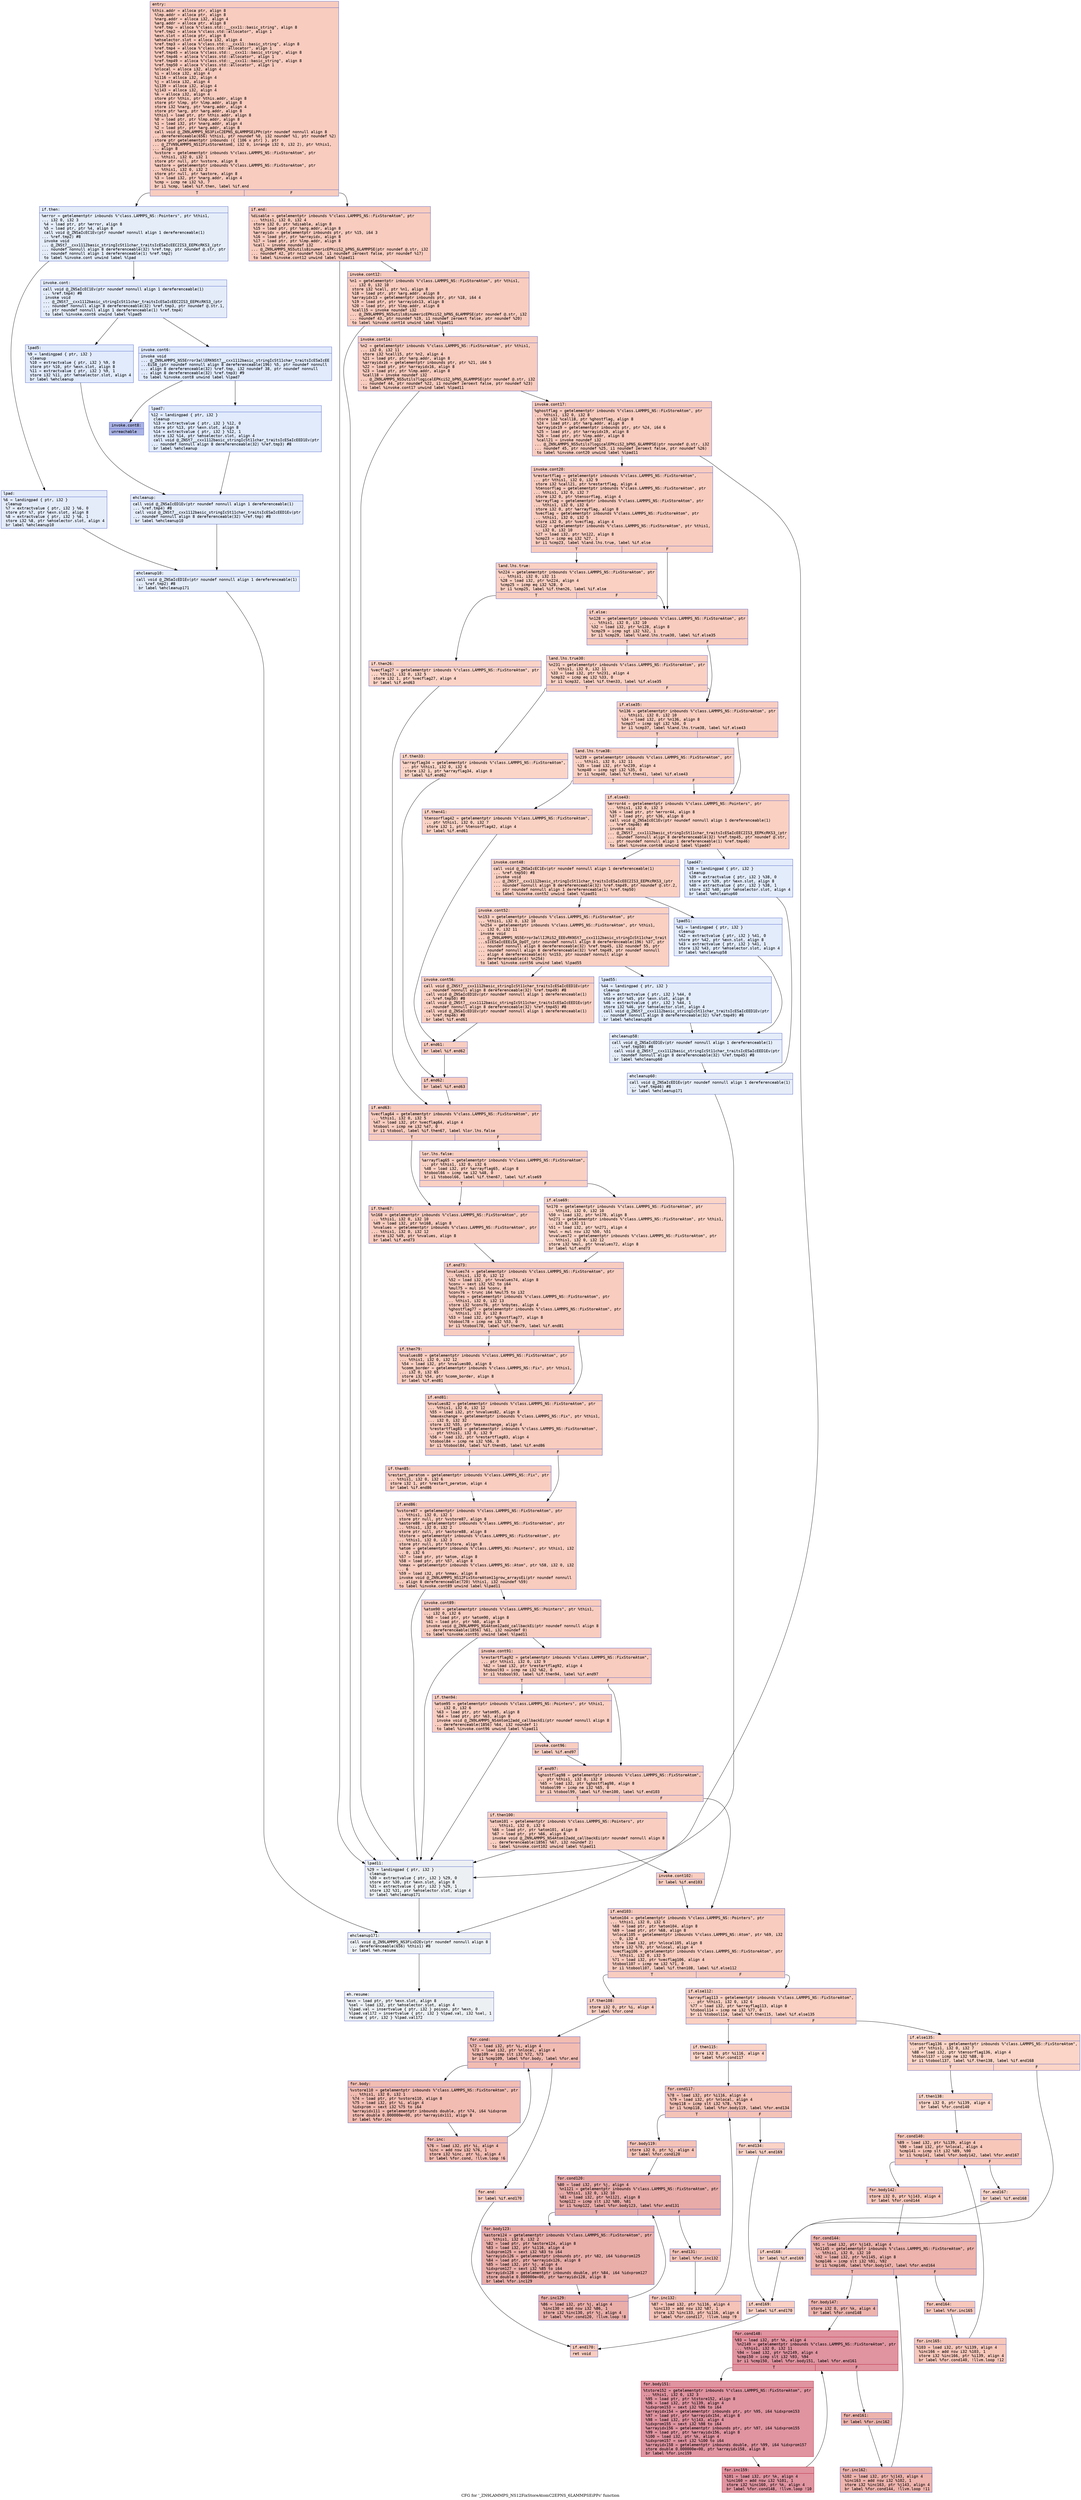 digraph "CFG for '_ZN9LAMMPS_NS12FixStoreAtomC2EPNS_6LAMMPSEiPPc' function" {
	label="CFG for '_ZN9LAMMPS_NS12FixStoreAtomC2EPNS_6LAMMPSEiPPc' function";

	Node0x555d650b4480 [shape=record,color="#3d50c3ff", style=filled, fillcolor="#f08b6e70" fontname="Courier",label="{entry:\l|  %this.addr = alloca ptr, align 8\l  %lmp.addr = alloca ptr, align 8\l  %narg.addr = alloca i32, align 4\l  %arg.addr = alloca ptr, align 8\l  %ref.tmp = alloca %\"class.std::__cxx11::basic_string\", align 8\l  %ref.tmp2 = alloca %\"class.std::allocator\", align 1\l  %exn.slot = alloca ptr, align 8\l  %ehselector.slot = alloca i32, align 4\l  %ref.tmp3 = alloca %\"class.std::__cxx11::basic_string\", align 8\l  %ref.tmp4 = alloca %\"class.std::allocator\", align 1\l  %ref.tmp45 = alloca %\"class.std::__cxx11::basic_string\", align 8\l  %ref.tmp46 = alloca %\"class.std::allocator\", align 1\l  %ref.tmp49 = alloca %\"class.std::__cxx11::basic_string\", align 8\l  %ref.tmp50 = alloca %\"class.std::allocator\", align 1\l  %nlocal = alloca i32, align 4\l  %i = alloca i32, align 4\l  %i116 = alloca i32, align 4\l  %j = alloca i32, align 4\l  %i139 = alloca i32, align 4\l  %j143 = alloca i32, align 4\l  %k = alloca i32, align 4\l  store ptr %this, ptr %this.addr, align 8\l  store ptr %lmp, ptr %lmp.addr, align 8\l  store i32 %narg, ptr %narg.addr, align 4\l  store ptr %arg, ptr %arg.addr, align 8\l  %this1 = load ptr, ptr %this.addr, align 8\l  %0 = load ptr, ptr %lmp.addr, align 8\l  %1 = load i32, ptr %narg.addr, align 4\l  %2 = load ptr, ptr %arg.addr, align 8\l  call void @_ZN9LAMMPS_NS3FixC2EPNS_6LAMMPSEiPPc(ptr noundef nonnull align 8\l... dereferenceable(656) %this1, ptr noundef %0, i32 noundef %1, ptr noundef %2)\l  store ptr getelementptr inbounds (\{ [106 x ptr] \}, ptr\l... @_ZTVN9LAMMPS_NS12FixStoreAtomE, i32 0, inrange i32 0, i32 2), ptr %this1,\l... align 8\l  %vstore = getelementptr inbounds %\"class.LAMMPS_NS::FixStoreAtom\", ptr\l... %this1, i32 0, i32 1\l  store ptr null, ptr %vstore, align 8\l  %astore = getelementptr inbounds %\"class.LAMMPS_NS::FixStoreAtom\", ptr\l... %this1, i32 0, i32 2\l  store ptr null, ptr %astore, align 8\l  %3 = load i32, ptr %narg.addr, align 4\l  %cmp = icmp ne i32 %3, 7\l  br i1 %cmp, label %if.then, label %if.end\l|{<s0>T|<s1>F}}"];
	Node0x555d650b4480:s0 -> Node0x555d650b6f50[tooltip="entry -> if.then\nProbability 0.00%" ];
	Node0x555d650b4480:s1 -> Node0x555d650b7020[tooltip="entry -> if.end\nProbability 100.00%" ];
	Node0x555d650b6f50 [shape=record,color="#3d50c3ff", style=filled, fillcolor="#c5d6f270" fontname="Courier",label="{if.then:\l|  %error = getelementptr inbounds %\"class.LAMMPS_NS::Pointers\", ptr %this1,\l... i32 0, i32 3\l  %4 = load ptr, ptr %error, align 8\l  %5 = load ptr, ptr %4, align 8\l  call void @_ZNSaIcEC1Ev(ptr noundef nonnull align 1 dereferenceable(1)\l... %ref.tmp2) #8\l  invoke void\l... @_ZNSt7__cxx1112basic_stringIcSt11char_traitsIcESaIcEEC2IS3_EEPKcRKS3_(ptr\l... noundef nonnull align 8 dereferenceable(32) %ref.tmp, ptr noundef @.str, ptr\l... noundef nonnull align 1 dereferenceable(1) %ref.tmp2)\l          to label %invoke.cont unwind label %lpad\l}"];
	Node0x555d650b6f50 -> Node0x555d650b7e80[tooltip="if.then -> invoke.cont\nProbability 50.00%" ];
	Node0x555d650b6f50 -> Node0x555d650b7f60[tooltip="if.then -> lpad\nProbability 50.00%" ];
	Node0x555d650b7e80 [shape=record,color="#3d50c3ff", style=filled, fillcolor="#c1d4f470" fontname="Courier",label="{invoke.cont:\l|  call void @_ZNSaIcEC1Ev(ptr noundef nonnull align 1 dereferenceable(1)\l... %ref.tmp4) #8\l  invoke void\l... @_ZNSt7__cxx1112basic_stringIcSt11char_traitsIcESaIcEEC2IS3_EEPKcRKS3_(ptr\l... noundef nonnull align 8 dereferenceable(32) %ref.tmp3, ptr noundef @.str.1,\l... ptr noundef nonnull align 1 dereferenceable(1) %ref.tmp4)\l          to label %invoke.cont6 unwind label %lpad5\l}"];
	Node0x555d650b7e80 -> Node0x555d650b82f0[tooltip="invoke.cont -> invoke.cont6\nProbability 50.00%" ];
	Node0x555d650b7e80 -> Node0x555d650b8340[tooltip="invoke.cont -> lpad5\nProbability 50.00%" ];
	Node0x555d650b82f0 [shape=record,color="#3d50c3ff", style=filled, fillcolor="#bbd1f870" fontname="Courier",label="{invoke.cont6:\l|  invoke void\l... @_ZN9LAMMPS_NS5Error3allERKNSt7__cxx1112basic_stringIcSt11char_traitsIcESaIcEE\l...EiS8_(ptr noundef nonnull align 8 dereferenceable(196) %5, ptr noundef nonnull\l... align 8 dereferenceable(32) %ref.tmp, i32 noundef 38, ptr noundef nonnull\l... align 8 dereferenceable(32) %ref.tmp3) #9\l          to label %invoke.cont8 unwind label %lpad7\l}"];
	Node0x555d650b82f0 -> Node0x555d650b82a0[tooltip="invoke.cont6 -> invoke.cont8\nProbability 0.00%" ];
	Node0x555d650b82f0 -> Node0x555d650b86c0[tooltip="invoke.cont6 -> lpad7\nProbability 100.00%" ];
	Node0x555d650b82a0 [shape=record,color="#3d50c3ff", style=filled, fillcolor="#3d50c370" fontname="Courier",label="{invoke.cont8:\l|  unreachable\l}"];
	Node0x555d650b7f60 [shape=record,color="#3d50c3ff", style=filled, fillcolor="#c1d4f470" fontname="Courier",label="{lpad:\l|  %6 = landingpad \{ ptr, i32 \}\l          cleanup\l  %7 = extractvalue \{ ptr, i32 \} %6, 0\l  store ptr %7, ptr %exn.slot, align 8\l  %8 = extractvalue \{ ptr, i32 \} %6, 1\l  store i32 %8, ptr %ehselector.slot, align 4\l  br label %ehcleanup10\l}"];
	Node0x555d650b7f60 -> Node0x555d650b8d60[tooltip="lpad -> ehcleanup10\nProbability 100.00%" ];
	Node0x555d650b8340 [shape=record,color="#3d50c3ff", style=filled, fillcolor="#bbd1f870" fontname="Courier",label="{lpad5:\l|  %9 = landingpad \{ ptr, i32 \}\l          cleanup\l  %10 = extractvalue \{ ptr, i32 \} %9, 0\l  store ptr %10, ptr %exn.slot, align 8\l  %11 = extractvalue \{ ptr, i32 \} %9, 1\l  store i32 %11, ptr %ehselector.slot, align 4\l  br label %ehcleanup\l}"];
	Node0x555d650b8340 -> Node0x555d650b90b0[tooltip="lpad5 -> ehcleanup\nProbability 100.00%" ];
	Node0x555d650b86c0 [shape=record,color="#3d50c3ff", style=filled, fillcolor="#bbd1f870" fontname="Courier",label="{lpad7:\l|  %12 = landingpad \{ ptr, i32 \}\l          cleanup\l  %13 = extractvalue \{ ptr, i32 \} %12, 0\l  store ptr %13, ptr %exn.slot, align 8\l  %14 = extractvalue \{ ptr, i32 \} %12, 1\l  store i32 %14, ptr %ehselector.slot, align 4\l  call void @_ZNSt7__cxx1112basic_stringIcSt11char_traitsIcESaIcEED1Ev(ptr\l... noundef nonnull align 8 dereferenceable(32) %ref.tmp3) #8\l  br label %ehcleanup\l}"];
	Node0x555d650b86c0 -> Node0x555d650b90b0[tooltip="lpad7 -> ehcleanup\nProbability 100.00%" ];
	Node0x555d650b90b0 [shape=record,color="#3d50c3ff", style=filled, fillcolor="#c1d4f470" fontname="Courier",label="{ehcleanup:\l|  call void @_ZNSaIcED1Ev(ptr noundef nonnull align 1 dereferenceable(1)\l... %ref.tmp4) #8\l  call void @_ZNSt7__cxx1112basic_stringIcSt11char_traitsIcESaIcEED1Ev(ptr\l... noundef nonnull align 8 dereferenceable(32) %ref.tmp) #8\l  br label %ehcleanup10\l}"];
	Node0x555d650b90b0 -> Node0x555d650b8d60[tooltip="ehcleanup -> ehcleanup10\nProbability 100.00%" ];
	Node0x555d650b8d60 [shape=record,color="#3d50c3ff", style=filled, fillcolor="#c5d6f270" fontname="Courier",label="{ehcleanup10:\l|  call void @_ZNSaIcED1Ev(ptr noundef nonnull align 1 dereferenceable(1)\l... %ref.tmp2) #8\l  br label %ehcleanup171\l}"];
	Node0x555d650b8d60 -> Node0x555d650b9b10[tooltip="ehcleanup10 -> ehcleanup171\nProbability 100.00%" ];
	Node0x555d650b7020 [shape=record,color="#3d50c3ff", style=filled, fillcolor="#f08b6e70" fontname="Courier",label="{if.end:\l|  %disable = getelementptr inbounds %\"class.LAMMPS_NS::FixStoreAtom\", ptr\l... %this1, i32 0, i32 4\l  store i32 0, ptr %disable, align 8\l  %15 = load ptr, ptr %arg.addr, align 8\l  %arrayidx = getelementptr inbounds ptr, ptr %15, i64 3\l  %16 = load ptr, ptr %arrayidx, align 8\l  %17 = load ptr, ptr %lmp.addr, align 8\l  %call = invoke noundef i32\l... @_ZN9LAMMPS_NS5utils8inumericEPKciS2_bPNS_6LAMMPSE(ptr noundef @.str, i32\l... noundef 42, ptr noundef %16, i1 noundef zeroext false, ptr noundef %17)\l          to label %invoke.cont12 unwind label %lpad11\l}"];
	Node0x555d650b7020 -> Node0x555d650ba090[tooltip="if.end -> invoke.cont12\nProbability 100.00%" ];
	Node0x555d650b7020 -> Node0x555d650ba110[tooltip="if.end -> lpad11\nProbability 0.00%" ];
	Node0x555d650ba090 [shape=record,color="#3d50c3ff", style=filled, fillcolor="#f08b6e70" fontname="Courier",label="{invoke.cont12:\l|  %n1 = getelementptr inbounds %\"class.LAMMPS_NS::FixStoreAtom\", ptr %this1,\l... i32 0, i32 10\l  store i32 %call, ptr %n1, align 8\l  %18 = load ptr, ptr %arg.addr, align 8\l  %arrayidx13 = getelementptr inbounds ptr, ptr %18, i64 4\l  %19 = load ptr, ptr %arrayidx13, align 8\l  %20 = load ptr, ptr %lmp.addr, align 8\l  %call15 = invoke noundef i32\l... @_ZN9LAMMPS_NS5utils8inumericEPKciS2_bPNS_6LAMMPSE(ptr noundef @.str, i32\l... noundef 43, ptr noundef %19, i1 noundef zeroext false, ptr noundef %20)\l          to label %invoke.cont14 unwind label %lpad11\l}"];
	Node0x555d650ba090 -> Node0x555d650baf10[tooltip="invoke.cont12 -> invoke.cont14\nProbability 100.00%" ];
	Node0x555d650ba090 -> Node0x555d650ba110[tooltip="invoke.cont12 -> lpad11\nProbability 0.00%" ];
	Node0x555d650baf10 [shape=record,color="#3d50c3ff", style=filled, fillcolor="#f08b6e70" fontname="Courier",label="{invoke.cont14:\l|  %n2 = getelementptr inbounds %\"class.LAMMPS_NS::FixStoreAtom\", ptr %this1,\l... i32 0, i32 11\l  store i32 %call15, ptr %n2, align 4\l  %21 = load ptr, ptr %arg.addr, align 8\l  %arrayidx16 = getelementptr inbounds ptr, ptr %21, i64 5\l  %22 = load ptr, ptr %arrayidx16, align 8\l  %23 = load ptr, ptr %lmp.addr, align 8\l  %call18 = invoke noundef i32\l... @_ZN9LAMMPS_NS5utils7logicalEPKciS2_bPNS_6LAMMPSE(ptr noundef @.str, i32\l... noundef 44, ptr noundef %22, i1 noundef zeroext false, ptr noundef %23)\l          to label %invoke.cont17 unwind label %lpad11\l}"];
	Node0x555d650baf10 -> Node0x555d650bb600[tooltip="invoke.cont14 -> invoke.cont17\nProbability 100.00%" ];
	Node0x555d650baf10 -> Node0x555d650ba110[tooltip="invoke.cont14 -> lpad11\nProbability 0.00%" ];
	Node0x555d650bb600 [shape=record,color="#3d50c3ff", style=filled, fillcolor="#f08b6e70" fontname="Courier",label="{invoke.cont17:\l|  %ghostflag = getelementptr inbounds %\"class.LAMMPS_NS::FixStoreAtom\", ptr\l... %this1, i32 0, i32 8\l  store i32 %call18, ptr %ghostflag, align 8\l  %24 = load ptr, ptr %arg.addr, align 8\l  %arrayidx19 = getelementptr inbounds ptr, ptr %24, i64 6\l  %25 = load ptr, ptr %arrayidx19, align 8\l  %26 = load ptr, ptr %lmp.addr, align 8\l  %call21 = invoke noundef i32\l... @_ZN9LAMMPS_NS5utils7logicalEPKciS2_bPNS_6LAMMPSE(ptr noundef @.str, i32\l... noundef 45, ptr noundef %25, i1 noundef zeroext false, ptr noundef %26)\l          to label %invoke.cont20 unwind label %lpad11\l}"];
	Node0x555d650bb600 -> Node0x555d650bbdc0[tooltip="invoke.cont17 -> invoke.cont20\nProbability 100.00%" ];
	Node0x555d650bb600 -> Node0x555d650ba110[tooltip="invoke.cont17 -> lpad11\nProbability 0.00%" ];
	Node0x555d650bbdc0 [shape=record,color="#3d50c3ff", style=filled, fillcolor="#f08b6e70" fontname="Courier",label="{invoke.cont20:\l|  %restartflag = getelementptr inbounds %\"class.LAMMPS_NS::FixStoreAtom\",\l... ptr %this1, i32 0, i32 9\l  store i32 %call21, ptr %restartflag, align 4\l  %tensorflag = getelementptr inbounds %\"class.LAMMPS_NS::FixStoreAtom\", ptr\l... %this1, i32 0, i32 7\l  store i32 0, ptr %tensorflag, align 4\l  %arrayflag = getelementptr inbounds %\"class.LAMMPS_NS::FixStoreAtom\", ptr\l... %this1, i32 0, i32 6\l  store i32 0, ptr %arrayflag, align 8\l  %vecflag = getelementptr inbounds %\"class.LAMMPS_NS::FixStoreAtom\", ptr\l... %this1, i32 0, i32 5\l  store i32 0, ptr %vecflag, align 4\l  %n122 = getelementptr inbounds %\"class.LAMMPS_NS::FixStoreAtom\", ptr %this1,\l... i32 0, i32 10\l  %27 = load i32, ptr %n122, align 8\l  %cmp23 = icmp eq i32 %27, 1\l  br i1 %cmp23, label %land.lhs.true, label %if.else\l|{<s0>T|<s1>F}}"];
	Node0x555d650bbdc0:s0 -> Node0x555d650bc900[tooltip="invoke.cont20 -> land.lhs.true\nProbability 50.00%" ];
	Node0x555d650bbdc0:s1 -> Node0x555d650bc980[tooltip="invoke.cont20 -> if.else\nProbability 50.00%" ];
	Node0x555d650bc900 [shape=record,color="#3d50c3ff", style=filled, fillcolor="#f3947570" fontname="Courier",label="{land.lhs.true:\l|  %n224 = getelementptr inbounds %\"class.LAMMPS_NS::FixStoreAtom\", ptr\l... %this1, i32 0, i32 11\l  %28 = load i32, ptr %n224, align 4\l  %cmp25 = icmp eq i32 %28, 0\l  br i1 %cmp25, label %if.then26, label %if.else\l|{<s0>T|<s1>F}}"];
	Node0x555d650bc900:s0 -> Node0x555d650bcd10[tooltip="land.lhs.true -> if.then26\nProbability 37.50%" ];
	Node0x555d650bc900:s1 -> Node0x555d650bc980[tooltip="land.lhs.true -> if.else\nProbability 62.50%" ];
	Node0x555d650bcd10 [shape=record,color="#3d50c3ff", style=filled, fillcolor="#f59c7d70" fontname="Courier",label="{if.then26:\l|  %vecflag27 = getelementptr inbounds %\"class.LAMMPS_NS::FixStoreAtom\", ptr\l... %this1, i32 0, i32 5\l  store i32 1, ptr %vecflag27, align 4\l  br label %if.end63\l}"];
	Node0x555d650bcd10 -> Node0x555d650bcfd0[tooltip="if.then26 -> if.end63\nProbability 100.00%" ];
	Node0x555d650ba110 [shape=record,color="#3d50c3ff", style=filled, fillcolor="#d6dce470" fontname="Courier",label="{lpad11:\l|  %29 = landingpad \{ ptr, i32 \}\l          cleanup\l  %30 = extractvalue \{ ptr, i32 \} %29, 0\l  store ptr %30, ptr %exn.slot, align 8\l  %31 = extractvalue \{ ptr, i32 \} %29, 1\l  store i32 %31, ptr %ehselector.slot, align 4\l  br label %ehcleanup171\l}"];
	Node0x555d650ba110 -> Node0x555d650b9b10[tooltip="lpad11 -> ehcleanup171\nProbability 100.00%" ];
	Node0x555d650bc980 [shape=record,color="#3d50c3ff", style=filled, fillcolor="#f08b6e70" fontname="Courier",label="{if.else:\l|  %n128 = getelementptr inbounds %\"class.LAMMPS_NS::FixStoreAtom\", ptr\l... %this1, i32 0, i32 10\l  %32 = load i32, ptr %n128, align 8\l  %cmp29 = icmp sgt i32 %32, 1\l  br i1 %cmp29, label %land.lhs.true30, label %if.else35\l|{<s0>T|<s1>F}}"];
	Node0x555d650bc980:s0 -> Node0x555d650bd5f0[tooltip="if.else -> land.lhs.true30\nProbability 50.00%" ];
	Node0x555d650bc980:s1 -> Node0x555d650bd640[tooltip="if.else -> if.else35\nProbability 50.00%" ];
	Node0x555d650bd5f0 [shape=record,color="#3d50c3ff", style=filled, fillcolor="#f3947570" fontname="Courier",label="{land.lhs.true30:\l|  %n231 = getelementptr inbounds %\"class.LAMMPS_NS::FixStoreAtom\", ptr\l... %this1, i32 0, i32 11\l  %33 = load i32, ptr %n231, align 4\l  %cmp32 = icmp eq i32 %33, 0\l  br i1 %cmp32, label %if.then33, label %if.else35\l|{<s0>T|<s1>F}}"];
	Node0x555d650bd5f0:s0 -> Node0x555d650bda10[tooltip="land.lhs.true30 -> if.then33\nProbability 37.50%" ];
	Node0x555d650bd5f0:s1 -> Node0x555d650bd640[tooltip="land.lhs.true30 -> if.else35\nProbability 62.50%" ];
	Node0x555d650bda10 [shape=record,color="#3d50c3ff", style=filled, fillcolor="#f5a08170" fontname="Courier",label="{if.then33:\l|  %arrayflag34 = getelementptr inbounds %\"class.LAMMPS_NS::FixStoreAtom\",\l... ptr %this1, i32 0, i32 6\l  store i32 1, ptr %arrayflag34, align 8\l  br label %if.end62\l}"];
	Node0x555d650bda10 -> Node0x555d650bdca0[tooltip="if.then33 -> if.end62\nProbability 100.00%" ];
	Node0x555d650bd640 [shape=record,color="#3d50c3ff", style=filled, fillcolor="#f2907270" fontname="Courier",label="{if.else35:\l|  %n136 = getelementptr inbounds %\"class.LAMMPS_NS::FixStoreAtom\", ptr\l... %this1, i32 0, i32 10\l  %34 = load i32, ptr %n136, align 8\l  %cmp37 = icmp sgt i32 %34, 0\l  br i1 %cmp37, label %land.lhs.true38, label %if.else43\l|{<s0>T|<s1>F}}"];
	Node0x555d650bd640:s0 -> Node0x555d650b7530[tooltip="if.else35 -> land.lhs.true38\nProbability 62.50%" ];
	Node0x555d650bd640:s1 -> Node0x555d650b75b0[tooltip="if.else35 -> if.else43\nProbability 37.50%" ];
	Node0x555d650b7530 [shape=record,color="#3d50c3ff", style=filled, fillcolor="#f3947570" fontname="Courier",label="{land.lhs.true38:\l|  %n239 = getelementptr inbounds %\"class.LAMMPS_NS::FixStoreAtom\", ptr\l... %this1, i32 0, i32 11\l  %35 = load i32, ptr %n239, align 4\l  %cmp40 = icmp sgt i32 %35, 0\l  br i1 %cmp40, label %if.then41, label %if.else43\l|{<s0>T|<s1>F}}"];
	Node0x555d650b7530:s0 -> Node0x555d650b7980[tooltip="land.lhs.true38 -> if.then41\nProbability 62.50%" ];
	Node0x555d650b7530:s1 -> Node0x555d650b75b0[tooltip="land.lhs.true38 -> if.else43\nProbability 37.50%" ];
	Node0x555d650b7980 [shape=record,color="#3d50c3ff", style=filled, fillcolor="#f4987a70" fontname="Courier",label="{if.then41:\l|  %tensorflag42 = getelementptr inbounds %\"class.LAMMPS_NS::FixStoreAtom\",\l... ptr %this1, i32 0, i32 7\l  store i32 1, ptr %tensorflag42, align 4\l  br label %if.end61\l}"];
	Node0x555d650b7980 -> Node0x555d650bee90[tooltip="if.then41 -> if.end61\nProbability 100.00%" ];
	Node0x555d650b75b0 [shape=record,color="#3d50c3ff", style=filled, fillcolor="#f3947570" fontname="Courier",label="{if.else43:\l|  %error44 = getelementptr inbounds %\"class.LAMMPS_NS::Pointers\", ptr\l... %this1, i32 0, i32 3\l  %36 = load ptr, ptr %error44, align 8\l  %37 = load ptr, ptr %36, align 8\l  call void @_ZNSaIcEC1Ev(ptr noundef nonnull align 1 dereferenceable(1)\l... %ref.tmp46) #8\l  invoke void\l... @_ZNSt7__cxx1112basic_stringIcSt11char_traitsIcESaIcEEC2IS3_EEPKcRKS3_(ptr\l... noundef nonnull align 8 dereferenceable(32) %ref.tmp45, ptr noundef @.str,\l... ptr noundef nonnull align 1 dereferenceable(1) %ref.tmp46)\l          to label %invoke.cont48 unwind label %lpad47\l}"];
	Node0x555d650b75b0 -> Node0x555d650bf2e0[tooltip="if.else43 -> invoke.cont48\nProbability 100.00%" ];
	Node0x555d650b75b0 -> Node0x555d650bf360[tooltip="if.else43 -> lpad47\nProbability 0.00%" ];
	Node0x555d650bf2e0 [shape=record,color="#3d50c3ff", style=filled, fillcolor="#f3947570" fontname="Courier",label="{invoke.cont48:\l|  call void @_ZNSaIcEC1Ev(ptr noundef nonnull align 1 dereferenceable(1)\l... %ref.tmp50) #8\l  invoke void\l... @_ZNSt7__cxx1112basic_stringIcSt11char_traitsIcESaIcEEC2IS3_EEPKcRKS3_(ptr\l... noundef nonnull align 8 dereferenceable(32) %ref.tmp49, ptr noundef @.str.2,\l... ptr noundef nonnull align 1 dereferenceable(1) %ref.tmp50)\l          to label %invoke.cont52 unwind label %lpad51\l}"];
	Node0x555d650bf2e0 -> Node0x555d650bf6e0[tooltip="invoke.cont48 -> invoke.cont52\nProbability 100.00%" ];
	Node0x555d650bf2e0 -> Node0x555d650bf730[tooltip="invoke.cont48 -> lpad51\nProbability 0.00%" ];
	Node0x555d650bf6e0 [shape=record,color="#3d50c3ff", style=filled, fillcolor="#f3947570" fontname="Courier",label="{invoke.cont52:\l|  %n153 = getelementptr inbounds %\"class.LAMMPS_NS::FixStoreAtom\", ptr\l... %this1, i32 0, i32 10\l  %n254 = getelementptr inbounds %\"class.LAMMPS_NS::FixStoreAtom\", ptr %this1,\l... i32 0, i32 11\l  invoke void\l... @_ZN9LAMMPS_NS5Error3allIJRiS2_EEEvRKNSt7__cxx1112basic_stringIcSt11char_trait\l...sIcESaIcEEEiSA_DpOT_(ptr noundef nonnull align 8 dereferenceable(196) %37, ptr\l... noundef nonnull align 8 dereferenceable(32) %ref.tmp45, i32 noundef 55, ptr\l... noundef nonnull align 8 dereferenceable(32) %ref.tmp49, ptr noundef nonnull\l... align 4 dereferenceable(4) %n153, ptr noundef nonnull align 4\l... dereferenceable(4) %n254)\l          to label %invoke.cont56 unwind label %lpad55\l}"];
	Node0x555d650bf6e0 -> Node0x555d650bf690[tooltip="invoke.cont52 -> invoke.cont56\nProbability 100.00%" ];
	Node0x555d650bf6e0 -> Node0x555d650ba8c0[tooltip="invoke.cont52 -> lpad55\nProbability 0.00%" ];
	Node0x555d650bf690 [shape=record,color="#3d50c3ff", style=filled, fillcolor="#f3947570" fontname="Courier",label="{invoke.cont56:\l|  call void @_ZNSt7__cxx1112basic_stringIcSt11char_traitsIcESaIcEED1Ev(ptr\l... noundef nonnull align 8 dereferenceable(32) %ref.tmp49) #8\l  call void @_ZNSaIcED1Ev(ptr noundef nonnull align 1 dereferenceable(1)\l... %ref.tmp50) #8\l  call void @_ZNSt7__cxx1112basic_stringIcSt11char_traitsIcESaIcEED1Ev(ptr\l... noundef nonnull align 8 dereferenceable(32) %ref.tmp45) #8\l  call void @_ZNSaIcED1Ev(ptr noundef nonnull align 1 dereferenceable(1)\l... %ref.tmp46) #8\l  br label %if.end61\l}"];
	Node0x555d650bf690 -> Node0x555d650bee90[tooltip="invoke.cont56 -> if.end61\nProbability 100.00%" ];
	Node0x555d650bf360 [shape=record,color="#3d50c3ff", style=filled, fillcolor="#bfd3f670" fontname="Courier",label="{lpad47:\l|  %38 = landingpad \{ ptr, i32 \}\l          cleanup\l  %39 = extractvalue \{ ptr, i32 \} %38, 0\l  store ptr %39, ptr %exn.slot, align 8\l  %40 = extractvalue \{ ptr, i32 \} %38, 1\l  store i32 %40, ptr %ehselector.slot, align 4\l  br label %ehcleanup60\l}"];
	Node0x555d650bf360 -> Node0x555d650c0d20[tooltip="lpad47 -> ehcleanup60\nProbability 100.00%" ];
	Node0x555d650bf730 [shape=record,color="#3d50c3ff", style=filled, fillcolor="#bfd3f670" fontname="Courier",label="{lpad51:\l|  %41 = landingpad \{ ptr, i32 \}\l          cleanup\l  %42 = extractvalue \{ ptr, i32 \} %41, 0\l  store ptr %42, ptr %exn.slot, align 8\l  %43 = extractvalue \{ ptr, i32 \} %41, 1\l  store i32 %43, ptr %ehselector.slot, align 4\l  br label %ehcleanup58\l}"];
	Node0x555d650bf730 -> Node0x555d650c1090[tooltip="lpad51 -> ehcleanup58\nProbability 100.00%" ];
	Node0x555d650ba8c0 [shape=record,color="#3d50c3ff", style=filled, fillcolor="#bfd3f670" fontname="Courier",label="{lpad55:\l|  %44 = landingpad \{ ptr, i32 \}\l          cleanup\l  %45 = extractvalue \{ ptr, i32 \} %44, 0\l  store ptr %45, ptr %exn.slot, align 8\l  %46 = extractvalue \{ ptr, i32 \} %44, 1\l  store i32 %46, ptr %ehselector.slot, align 4\l  call void @_ZNSt7__cxx1112basic_stringIcSt11char_traitsIcESaIcEED1Ev(ptr\l... noundef nonnull align 8 dereferenceable(32) %ref.tmp49) #8\l  br label %ehcleanup58\l}"];
	Node0x555d650ba8c0 -> Node0x555d650c1090[tooltip="lpad55 -> ehcleanup58\nProbability 100.00%" ];
	Node0x555d650c1090 [shape=record,color="#3d50c3ff", style=filled, fillcolor="#c5d6f270" fontname="Courier",label="{ehcleanup58:\l|  call void @_ZNSaIcED1Ev(ptr noundef nonnull align 1 dereferenceable(1)\l... %ref.tmp50) #8\l  call void @_ZNSt7__cxx1112basic_stringIcSt11char_traitsIcESaIcEED1Ev(ptr\l... noundef nonnull align 8 dereferenceable(32) %ref.tmp45) #8\l  br label %ehcleanup60\l}"];
	Node0x555d650c1090 -> Node0x555d650c0d20[tooltip="ehcleanup58 -> ehcleanup60\nProbability 100.00%" ];
	Node0x555d650c0d20 [shape=record,color="#3d50c3ff", style=filled, fillcolor="#c7d7f070" fontname="Courier",label="{ehcleanup60:\l|  call void @_ZNSaIcED1Ev(ptr noundef nonnull align 1 dereferenceable(1)\l... %ref.tmp46) #8\l  br label %ehcleanup171\l}"];
	Node0x555d650c0d20 -> Node0x555d650b9b10[tooltip="ehcleanup60 -> ehcleanup171\nProbability 100.00%" ];
	Node0x555d650bee90 [shape=record,color="#3d50c3ff", style=filled, fillcolor="#f2907270" fontname="Courier",label="{if.end61:\l|  br label %if.end62\l}"];
	Node0x555d650bee90 -> Node0x555d650bdca0[tooltip="if.end61 -> if.end62\nProbability 100.00%" ];
	Node0x555d650bdca0 [shape=record,color="#3d50c3ff", style=filled, fillcolor="#f08b6e70" fontname="Courier",label="{if.end62:\l|  br label %if.end63\l}"];
	Node0x555d650bdca0 -> Node0x555d650bcfd0[tooltip="if.end62 -> if.end63\nProbability 100.00%" ];
	Node0x555d650bcfd0 [shape=record,color="#3d50c3ff", style=filled, fillcolor="#f08b6e70" fontname="Courier",label="{if.end63:\l|  %vecflag64 = getelementptr inbounds %\"class.LAMMPS_NS::FixStoreAtom\", ptr\l... %this1, i32 0, i32 5\l  %47 = load i32, ptr %vecflag64, align 4\l  %tobool = icmp ne i32 %47, 0\l  br i1 %tobool, label %if.then67, label %lor.lhs.false\l|{<s0>T|<s1>F}}"];
	Node0x555d650bcfd0:s0 -> Node0x555d650c24d0[tooltip="if.end63 -> if.then67\nProbability 62.50%" ];
	Node0x555d650bcfd0:s1 -> Node0x555d650c2550[tooltip="if.end63 -> lor.lhs.false\nProbability 37.50%" ];
	Node0x555d650c2550 [shape=record,color="#3d50c3ff", style=filled, fillcolor="#f3947570" fontname="Courier",label="{lor.lhs.false:\l|  %arrayflag65 = getelementptr inbounds %\"class.LAMMPS_NS::FixStoreAtom\",\l... ptr %this1, i32 0, i32 6\l  %48 = load i32, ptr %arrayflag65, align 8\l  %tobool66 = icmp ne i32 %48, 0\l  br i1 %tobool66, label %if.then67, label %if.else69\l|{<s0>T|<s1>F}}"];
	Node0x555d650c2550:s0 -> Node0x555d650c24d0[tooltip="lor.lhs.false -> if.then67\nProbability 62.50%" ];
	Node0x555d650c2550:s1 -> Node0x555d650c28b0[tooltip="lor.lhs.false -> if.else69\nProbability 37.50%" ];
	Node0x555d650c24d0 [shape=record,color="#3d50c3ff", style=filled, fillcolor="#f08b6e70" fontname="Courier",label="{if.then67:\l|  %n168 = getelementptr inbounds %\"class.LAMMPS_NS::FixStoreAtom\", ptr\l... %this1, i32 0, i32 10\l  %49 = load i32, ptr %n168, align 8\l  %nvalues = getelementptr inbounds %\"class.LAMMPS_NS::FixStoreAtom\", ptr\l... %this1, i32 0, i32 12\l  store i32 %49, ptr %nvalues, align 8\l  br label %if.end73\l}"];
	Node0x555d650c24d0 -> Node0x555d650c2cf0[tooltip="if.then67 -> if.end73\nProbability 100.00%" ];
	Node0x555d650c28b0 [shape=record,color="#3d50c3ff", style=filled, fillcolor="#f5a08170" fontname="Courier",label="{if.else69:\l|  %n170 = getelementptr inbounds %\"class.LAMMPS_NS::FixStoreAtom\", ptr\l... %this1, i32 0, i32 10\l  %50 = load i32, ptr %n170, align 8\l  %n271 = getelementptr inbounds %\"class.LAMMPS_NS::FixStoreAtom\", ptr %this1,\l... i32 0, i32 11\l  %51 = load i32, ptr %n271, align 4\l  %mul = mul nsw i32 %50, %51\l  %nvalues72 = getelementptr inbounds %\"class.LAMMPS_NS::FixStoreAtom\", ptr\l... %this1, i32 0, i32 12\l  store i32 %mul, ptr %nvalues72, align 8\l  br label %if.end73\l}"];
	Node0x555d650c28b0 -> Node0x555d650c2cf0[tooltip="if.else69 -> if.end73\nProbability 100.00%" ];
	Node0x555d650c2cf0 [shape=record,color="#3d50c3ff", style=filled, fillcolor="#f08b6e70" fontname="Courier",label="{if.end73:\l|  %nvalues74 = getelementptr inbounds %\"class.LAMMPS_NS::FixStoreAtom\", ptr\l... %this1, i32 0, i32 12\l  %52 = load i32, ptr %nvalues74, align 8\l  %conv = sext i32 %52 to i64\l  %mul75 = mul i64 %conv, 8\l  %conv76 = trunc i64 %mul75 to i32\l  %nbytes = getelementptr inbounds %\"class.LAMMPS_NS::FixStoreAtom\", ptr\l... %this1, i32 0, i32 13\l  store i32 %conv76, ptr %nbytes, align 4\l  %ghostflag77 = getelementptr inbounds %\"class.LAMMPS_NS::FixStoreAtom\", ptr\l... %this1, i32 0, i32 8\l  %53 = load i32, ptr %ghostflag77, align 8\l  %tobool78 = icmp ne i32 %53, 0\l  br i1 %tobool78, label %if.then79, label %if.end81\l|{<s0>T|<s1>F}}"];
	Node0x555d650c2cf0:s0 -> Node0x555d650c3aa0[tooltip="if.end73 -> if.then79\nProbability 62.50%" ];
	Node0x555d650c2cf0:s1 -> Node0x555d650c3b20[tooltip="if.end73 -> if.end81\nProbability 37.50%" ];
	Node0x555d650c3aa0 [shape=record,color="#3d50c3ff", style=filled, fillcolor="#f2907270" fontname="Courier",label="{if.then79:\l|  %nvalues80 = getelementptr inbounds %\"class.LAMMPS_NS::FixStoreAtom\", ptr\l... %this1, i32 0, i32 12\l  %54 = load i32, ptr %nvalues80, align 8\l  %comm_border = getelementptr inbounds %\"class.LAMMPS_NS::Fix\", ptr %this1,\l... i32 0, i32 65\l  store i32 %54, ptr %comm_border, align 8\l  br label %if.end81\l}"];
	Node0x555d650c3aa0 -> Node0x555d650c3b20[tooltip="if.then79 -> if.end81\nProbability 100.00%" ];
	Node0x555d650c3b20 [shape=record,color="#3d50c3ff", style=filled, fillcolor="#f08b6e70" fontname="Courier",label="{if.end81:\l|  %nvalues82 = getelementptr inbounds %\"class.LAMMPS_NS::FixStoreAtom\", ptr\l... %this1, i32 0, i32 12\l  %55 = load i32, ptr %nvalues82, align 8\l  %maxexchange = getelementptr inbounds %\"class.LAMMPS_NS::Fix\", ptr %this1,\l... i32 0, i32 32\l  store i32 %55, ptr %maxexchange, align 4\l  %restartflag83 = getelementptr inbounds %\"class.LAMMPS_NS::FixStoreAtom\",\l... ptr %this1, i32 0, i32 9\l  %56 = load i32, ptr %restartflag83, align 4\l  %tobool84 = icmp ne i32 %56, 0\l  br i1 %tobool84, label %if.then85, label %if.end86\l|{<s0>T|<s1>F}}"];
	Node0x555d650c3b20:s0 -> Node0x555d650c4550[tooltip="if.end81 -> if.then85\nProbability 62.50%" ];
	Node0x555d650c3b20:s1 -> Node0x555d650c45d0[tooltip="if.end81 -> if.end86\nProbability 37.50%" ];
	Node0x555d650c4550 [shape=record,color="#3d50c3ff", style=filled, fillcolor="#f2907270" fontname="Courier",label="{if.then85:\l|  %restart_peratom = getelementptr inbounds %\"class.LAMMPS_NS::Fix\", ptr\l... %this1, i32 0, i32 6\l  store i32 1, ptr %restart_peratom, align 4\l  br label %if.end86\l}"];
	Node0x555d650c4550 -> Node0x555d650c45d0[tooltip="if.then85 -> if.end86\nProbability 100.00%" ];
	Node0x555d650c45d0 [shape=record,color="#3d50c3ff", style=filled, fillcolor="#f08b6e70" fontname="Courier",label="{if.end86:\l|  %vstore87 = getelementptr inbounds %\"class.LAMMPS_NS::FixStoreAtom\", ptr\l... %this1, i32 0, i32 1\l  store ptr null, ptr %vstore87, align 8\l  %astore88 = getelementptr inbounds %\"class.LAMMPS_NS::FixStoreAtom\", ptr\l... %this1, i32 0, i32 2\l  store ptr null, ptr %astore88, align 8\l  %tstore = getelementptr inbounds %\"class.LAMMPS_NS::FixStoreAtom\", ptr\l... %this1, i32 0, i32 3\l  store ptr null, ptr %tstore, align 8\l  %atom = getelementptr inbounds %\"class.LAMMPS_NS::Pointers\", ptr %this1, i32\l... 0, i32 6\l  %57 = load ptr, ptr %atom, align 8\l  %58 = load ptr, ptr %57, align 8\l  %nmax = getelementptr inbounds %\"class.LAMMPS_NS::Atom\", ptr %58, i32 0, i32\l... 6\l  %59 = load i32, ptr %nmax, align 8\l  invoke void @_ZN9LAMMPS_NS12FixStoreAtom11grow_arraysEi(ptr noundef nonnull\l... align 8 dereferenceable(720) %this1, i32 noundef %59)\l          to label %invoke.cont89 unwind label %lpad11\l}"];
	Node0x555d650c45d0 -> Node0x555d650c50e0[tooltip="if.end86 -> invoke.cont89\nProbability 100.00%" ];
	Node0x555d650c45d0 -> Node0x555d650ba110[tooltip="if.end86 -> lpad11\nProbability 0.00%" ];
	Node0x555d650c50e0 [shape=record,color="#3d50c3ff", style=filled, fillcolor="#f08b6e70" fontname="Courier",label="{invoke.cont89:\l|  %atom90 = getelementptr inbounds %\"class.LAMMPS_NS::Pointers\", ptr %this1,\l... i32 0, i32 6\l  %60 = load ptr, ptr %atom90, align 8\l  %61 = load ptr, ptr %60, align 8\l  invoke void @_ZN9LAMMPS_NS4Atom12add_callbackEi(ptr noundef nonnull align 8\l... dereferenceable(1856) %61, i32 noundef 0)\l          to label %invoke.cont91 unwind label %lpad11\l}"];
	Node0x555d650c50e0 -> Node0x555d650c54e0[tooltip="invoke.cont89 -> invoke.cont91\nProbability 100.00%" ];
	Node0x555d650c50e0 -> Node0x555d650ba110[tooltip="invoke.cont89 -> lpad11\nProbability 0.00%" ];
	Node0x555d650c54e0 [shape=record,color="#3d50c3ff", style=filled, fillcolor="#f08b6e70" fontname="Courier",label="{invoke.cont91:\l|  %restartflag92 = getelementptr inbounds %\"class.LAMMPS_NS::FixStoreAtom\",\l... ptr %this1, i32 0, i32 9\l  %62 = load i32, ptr %restartflag92, align 4\l  %tobool93 = icmp ne i32 %62, 0\l  br i1 %tobool93, label %if.then94, label %if.end97\l|{<s0>T|<s1>F}}"];
	Node0x555d650c54e0:s0 -> Node0x555d650c5980[tooltip="invoke.cont91 -> if.then94\nProbability 62.50%" ];
	Node0x555d650c54e0:s1 -> Node0x555d650c5a00[tooltip="invoke.cont91 -> if.end97\nProbability 37.50%" ];
	Node0x555d650c5980 [shape=record,color="#3d50c3ff", style=filled, fillcolor="#f2907270" fontname="Courier",label="{if.then94:\l|  %atom95 = getelementptr inbounds %\"class.LAMMPS_NS::Pointers\", ptr %this1,\l... i32 0, i32 6\l  %63 = load ptr, ptr %atom95, align 8\l  %64 = load ptr, ptr %63, align 8\l  invoke void @_ZN9LAMMPS_NS4Atom12add_callbackEi(ptr noundef nonnull align 8\l... dereferenceable(1856) %64, i32 noundef 1)\l          to label %invoke.cont96 unwind label %lpad11\l}"];
	Node0x555d650c5980 -> Node0x555d650c5d20[tooltip="if.then94 -> invoke.cont96\nProbability 100.00%" ];
	Node0x555d650c5980 -> Node0x555d650ba110[tooltip="if.then94 -> lpad11\nProbability 0.00%" ];
	Node0x555d650c5d20 [shape=record,color="#3d50c3ff", style=filled, fillcolor="#f2907270" fontname="Courier",label="{invoke.cont96:\l|  br label %if.end97\l}"];
	Node0x555d650c5d20 -> Node0x555d650c5a00[tooltip="invoke.cont96 -> if.end97\nProbability 100.00%" ];
	Node0x555d650c5a00 [shape=record,color="#3d50c3ff", style=filled, fillcolor="#f08b6e70" fontname="Courier",label="{if.end97:\l|  %ghostflag98 = getelementptr inbounds %\"class.LAMMPS_NS::FixStoreAtom\",\l... ptr %this1, i32 0, i32 8\l  %65 = load i32, ptr %ghostflag98, align 8\l  %tobool99 = icmp ne i32 %65, 0\l  br i1 %tobool99, label %if.then100, label %if.end103\l|{<s0>T|<s1>F}}"];
	Node0x555d650c5a00:s0 -> Node0x555d650c6180[tooltip="if.end97 -> if.then100\nProbability 62.50%" ];
	Node0x555d650c5a00:s1 -> Node0x555d650c6200[tooltip="if.end97 -> if.end103\nProbability 37.50%" ];
	Node0x555d650c6180 [shape=record,color="#3d50c3ff", style=filled, fillcolor="#f2907270" fontname="Courier",label="{if.then100:\l|  %atom101 = getelementptr inbounds %\"class.LAMMPS_NS::Pointers\", ptr\l... %this1, i32 0, i32 6\l  %66 = load ptr, ptr %atom101, align 8\l  %67 = load ptr, ptr %66, align 8\l  invoke void @_ZN9LAMMPS_NS4Atom12add_callbackEi(ptr noundef nonnull align 8\l... dereferenceable(1856) %67, i32 noundef 2)\l          to label %invoke.cont102 unwind label %lpad11\l}"];
	Node0x555d650c6180 -> Node0x555d650c6520[tooltip="if.then100 -> invoke.cont102\nProbability 100.00%" ];
	Node0x555d650c6180 -> Node0x555d650ba110[tooltip="if.then100 -> lpad11\nProbability 0.00%" ];
	Node0x555d650c6520 [shape=record,color="#3d50c3ff", style=filled, fillcolor="#f2907270" fontname="Courier",label="{invoke.cont102:\l|  br label %if.end103\l}"];
	Node0x555d650c6520 -> Node0x555d650c6200[tooltip="invoke.cont102 -> if.end103\nProbability 100.00%" ];
	Node0x555d650c6200 [shape=record,color="#3d50c3ff", style=filled, fillcolor="#f08b6e70" fontname="Courier",label="{if.end103:\l|  %atom104 = getelementptr inbounds %\"class.LAMMPS_NS::Pointers\", ptr\l... %this1, i32 0, i32 6\l  %68 = load ptr, ptr %atom104, align 8\l  %69 = load ptr, ptr %68, align 8\l  %nlocal105 = getelementptr inbounds %\"class.LAMMPS_NS::Atom\", ptr %69, i32\l... 0, i32 4\l  %70 = load i32, ptr %nlocal105, align 8\l  store i32 %70, ptr %nlocal, align 4\l  %vecflag106 = getelementptr inbounds %\"class.LAMMPS_NS::FixStoreAtom\", ptr\l... %this1, i32 0, i32 5\l  %71 = load i32, ptr %vecflag106, align 4\l  %tobool107 = icmp ne i32 %71, 0\l  br i1 %tobool107, label %if.then108, label %if.else112\l|{<s0>T|<s1>F}}"];
	Node0x555d650c6200:s0 -> Node0x555d650c6d50[tooltip="if.end103 -> if.then108\nProbability 62.50%" ];
	Node0x555d650c6200:s1 -> Node0x555d650c6dd0[tooltip="if.end103 -> if.else112\nProbability 37.50%" ];
	Node0x555d650c6d50 [shape=record,color="#3d50c3ff", style=filled, fillcolor="#f2907270" fontname="Courier",label="{if.then108:\l|  store i32 0, ptr %i, align 4\l  br label %for.cond\l}"];
	Node0x555d650c6d50 -> Node0x555d650c6fa0[tooltip="if.then108 -> for.cond\nProbability 100.00%" ];
	Node0x555d650c6fa0 [shape=record,color="#3d50c3ff", style=filled, fillcolor="#e1675170" fontname="Courier",label="{for.cond:\l|  %72 = load i32, ptr %i, align 4\l  %73 = load i32, ptr %nlocal, align 4\l  %cmp109 = icmp slt i32 %72, %73\l  br i1 %cmp109, label %for.body, label %for.end\l|{<s0>T|<s1>F}}"];
	Node0x555d650c6fa0:s0 -> Node0x555d650c7220[tooltip="for.cond -> for.body\nProbability 96.88%" ];
	Node0x555d650c6fa0:s1 -> Node0x555d650c72a0[tooltip="for.cond -> for.end\nProbability 3.12%" ];
	Node0x555d650c7220 [shape=record,color="#3d50c3ff", style=filled, fillcolor="#e1675170" fontname="Courier",label="{for.body:\l|  %vstore110 = getelementptr inbounds %\"class.LAMMPS_NS::FixStoreAtom\", ptr\l... %this1, i32 0, i32 1\l  %74 = load ptr, ptr %vstore110, align 8\l  %75 = load i32, ptr %i, align 4\l  %idxprom = sext i32 %75 to i64\l  %arrayidx111 = getelementptr inbounds double, ptr %74, i64 %idxprom\l  store double 0.000000e+00, ptr %arrayidx111, align 8\l  br label %for.inc\l}"];
	Node0x555d650c7220 -> Node0x555d650c81c0[tooltip="for.body -> for.inc\nProbability 100.00%" ];
	Node0x555d650c81c0 [shape=record,color="#3d50c3ff", style=filled, fillcolor="#e1675170" fontname="Courier",label="{for.inc:\l|  %76 = load i32, ptr %i, align 4\l  %inc = add nsw i32 %76, 1\l  store i32 %inc, ptr %i, align 4\l  br label %for.cond, !llvm.loop !6\l}"];
	Node0x555d650c81c0 -> Node0x555d650c6fa0[tooltip="for.inc -> for.cond\nProbability 100.00%" ];
	Node0x555d650c72a0 [shape=record,color="#3d50c3ff", style=filled, fillcolor="#f2907270" fontname="Courier",label="{for.end:\l|  br label %if.end170\l}"];
	Node0x555d650c72a0 -> Node0x555d650c9000[tooltip="for.end -> if.end170\nProbability 100.00%" ];
	Node0x555d650c6dd0 [shape=record,color="#3d50c3ff", style=filled, fillcolor="#f3947570" fontname="Courier",label="{if.else112:\l|  %arrayflag113 = getelementptr inbounds %\"class.LAMMPS_NS::FixStoreAtom\",\l... ptr %this1, i32 0, i32 6\l  %77 = load i32, ptr %arrayflag113, align 8\l  %tobool114 = icmp ne i32 %77, 0\l  br i1 %tobool114, label %if.then115, label %if.else135\l|{<s0>T|<s1>F}}"];
	Node0x555d650c6dd0:s0 -> Node0x555d650c9320[tooltip="if.else112 -> if.then115\nProbability 62.50%" ];
	Node0x555d650c6dd0:s1 -> Node0x555d650c93a0[tooltip="if.else112 -> if.else135\nProbability 37.50%" ];
	Node0x555d650c9320 [shape=record,color="#3d50c3ff", style=filled, fillcolor="#f59c7d70" fontname="Courier",label="{if.then115:\l|  store i32 0, ptr %i116, align 4\l  br label %for.cond117\l}"];
	Node0x555d650c9320 -> Node0x555d650c9570[tooltip="if.then115 -> for.cond117\nProbability 100.00%" ];
	Node0x555d650c9570 [shape=record,color="#3d50c3ff", style=filled, fillcolor="#e8765c70" fontname="Courier",label="{for.cond117:\l|  %78 = load i32, ptr %i116, align 4\l  %79 = load i32, ptr %nlocal, align 4\l  %cmp118 = icmp slt i32 %78, %79\l  br i1 %cmp118, label %for.body119, label %for.end134\l|{<s0>T|<s1>F}}"];
	Node0x555d650c9570:s0 -> Node0x555d650c9810[tooltip="for.cond117 -> for.body119\nProbability 96.88%" ];
	Node0x555d650c9570:s1 -> Node0x555d650c9890[tooltip="for.cond117 -> for.end134\nProbability 3.12%" ];
	Node0x555d650c9810 [shape=record,color="#3d50c3ff", style=filled, fillcolor="#e8765c70" fontname="Courier",label="{for.body119:\l|  store i32 0, ptr %j, align 4\l  br label %for.cond120\l}"];
	Node0x555d650c9810 -> Node0x555d650bded0[tooltip="for.body119 -> for.cond120\nProbability 100.00%" ];
	Node0x555d650bded0 [shape=record,color="#3d50c3ff", style=filled, fillcolor="#cc403a70" fontname="Courier",label="{for.cond120:\l|  %80 = load i32, ptr %j, align 4\l  %n1121 = getelementptr inbounds %\"class.LAMMPS_NS::FixStoreAtom\", ptr\l... %this1, i32 0, i32 10\l  %81 = load i32, ptr %n1121, align 8\l  %cmp122 = icmp slt i32 %80, %81\l  br i1 %cmp122, label %for.body123, label %for.end131\l|{<s0>T|<s1>F}}"];
	Node0x555d650bded0:s0 -> Node0x555d650be250[tooltip="for.cond120 -> for.body123\nProbability 96.88%" ];
	Node0x555d650bded0:s1 -> Node0x555d650be2d0[tooltip="for.cond120 -> for.end131\nProbability 3.12%" ];
	Node0x555d650be250 [shape=record,color="#3d50c3ff", style=filled, fillcolor="#d0473d70" fontname="Courier",label="{for.body123:\l|  %astore124 = getelementptr inbounds %\"class.LAMMPS_NS::FixStoreAtom\", ptr\l... %this1, i32 0, i32 2\l  %82 = load ptr, ptr %astore124, align 8\l  %83 = load i32, ptr %i116, align 4\l  %idxprom125 = sext i32 %83 to i64\l  %arrayidx126 = getelementptr inbounds ptr, ptr %82, i64 %idxprom125\l  %84 = load ptr, ptr %arrayidx126, align 8\l  %85 = load i32, ptr %j, align 4\l  %idxprom127 = sext i32 %85 to i64\l  %arrayidx128 = getelementptr inbounds double, ptr %84, i64 %idxprom127\l  store double 0.000000e+00, ptr %arrayidx128, align 8\l  br label %for.inc129\l}"];
	Node0x555d650be250 -> Node0x555d650bead0[tooltip="for.body123 -> for.inc129\nProbability 100.00%" ];
	Node0x555d650bead0 [shape=record,color="#3d50c3ff", style=filled, fillcolor="#d0473d70" fontname="Courier",label="{for.inc129:\l|  %86 = load i32, ptr %j, align 4\l  %inc130 = add nsw i32 %86, 1\l  store i32 %inc130, ptr %j, align 4\l  br label %for.cond120, !llvm.loop !8\l}"];
	Node0x555d650bead0 -> Node0x555d650bded0[tooltip="for.inc129 -> for.cond120\nProbability 100.00%" ];
	Node0x555d650be2d0 [shape=record,color="#3d50c3ff", style=filled, fillcolor="#e8765c70" fontname="Courier",label="{for.end131:\l|  br label %for.inc132\l}"];
	Node0x555d650be2d0 -> Node0x555d650cbb40[tooltip="for.end131 -> for.inc132\nProbability 100.00%" ];
	Node0x555d650cbb40 [shape=record,color="#3d50c3ff", style=filled, fillcolor="#e8765c70" fontname="Courier",label="{for.inc132:\l|  %87 = load i32, ptr %i116, align 4\l  %inc133 = add nsw i32 %87, 1\l  store i32 %inc133, ptr %i116, align 4\l  br label %for.cond117, !llvm.loop !9\l}"];
	Node0x555d650cbb40 -> Node0x555d650c9570[tooltip="for.inc132 -> for.cond117\nProbability 100.00%" ];
	Node0x555d650c9890 [shape=record,color="#3d50c3ff", style=filled, fillcolor="#f59c7d70" fontname="Courier",label="{for.end134:\l|  br label %if.end169\l}"];
	Node0x555d650c9890 -> Node0x555d650cbfc0[tooltip="for.end134 -> if.end169\nProbability 100.00%" ];
	Node0x555d650c93a0 [shape=record,color="#3d50c3ff", style=filled, fillcolor="#f5a08170" fontname="Courier",label="{if.else135:\l|  %tensorflag136 = getelementptr inbounds %\"class.LAMMPS_NS::FixStoreAtom\",\l... ptr %this1, i32 0, i32 7\l  %88 = load i32, ptr %tensorflag136, align 4\l  %tobool137 = icmp ne i32 %88, 0\l  br i1 %tobool137, label %if.then138, label %if.end168\l|{<s0>T|<s1>F}}"];
	Node0x555d650c93a0:s0 -> Node0x555d650bfc80[tooltip="if.else135 -> if.then138\nProbability 62.50%" ];
	Node0x555d650c93a0:s1 -> Node0x555d650bfd00[tooltip="if.else135 -> if.end168\nProbability 37.50%" ];
	Node0x555d650bfc80 [shape=record,color="#3d50c3ff", style=filled, fillcolor="#f6a38570" fontname="Courier",label="{if.then138:\l|  store i32 0, ptr %i139, align 4\l  br label %for.cond140\l}"];
	Node0x555d650bfc80 -> Node0x555d650bfed0[tooltip="if.then138 -> for.cond140\nProbability 100.00%" ];
	Node0x555d650bfed0 [shape=record,color="#3d50c3ff", style=filled, fillcolor="#ec7f6370" fontname="Courier",label="{for.cond140:\l|  %89 = load i32, ptr %i139, align 4\l  %90 = load i32, ptr %nlocal, align 4\l  %cmp141 = icmp slt i32 %89, %90\l  br i1 %cmp141, label %for.body142, label %for.end167\l|{<s0>T|<s1>F}}"];
	Node0x555d650bfed0:s0 -> Node0x555d650c0170[tooltip="for.cond140 -> for.body142\nProbability 96.88%" ];
	Node0x555d650bfed0:s1 -> Node0x555d650c01f0[tooltip="for.cond140 -> for.end167\nProbability 3.12%" ];
	Node0x555d650c0170 [shape=record,color="#3d50c3ff", style=filled, fillcolor="#ec7f6370" fontname="Courier",label="{for.body142:\l|  store i32 0, ptr %j143, align 4\l  br label %for.cond144\l}"];
	Node0x555d650c0170 -> Node0x555d650c03c0[tooltip="for.body142 -> for.cond144\nProbability 100.00%" ];
	Node0x555d650c03c0 [shape=record,color="#3d50c3ff", style=filled, fillcolor="#d6524470" fontname="Courier",label="{for.cond144:\l|  %91 = load i32, ptr %j143, align 4\l  %n1145 = getelementptr inbounds %\"class.LAMMPS_NS::FixStoreAtom\", ptr\l... %this1, i32 0, i32 10\l  %92 = load i32, ptr %n1145, align 8\l  %cmp146 = icmp slt i32 %91, %92\l  br i1 %cmp146, label %for.body147, label %for.end164\l|{<s0>T|<s1>F}}"];
	Node0x555d650c03c0:s0 -> Node0x555d650cd9c0[tooltip="for.cond144 -> for.body147\nProbability 96.88%" ];
	Node0x555d650c03c0:s1 -> Node0x555d650cda40[tooltip="for.cond144 -> for.end164\nProbability 3.12%" ];
	Node0x555d650cd9c0 [shape=record,color="#3d50c3ff", style=filled, fillcolor="#d6524470" fontname="Courier",label="{for.body147:\l|  store i32 0, ptr %k, align 4\l  br label %for.cond148\l}"];
	Node0x555d650cd9c0 -> Node0x555d650cdc70[tooltip="for.body147 -> for.cond148\nProbability 100.00%" ];
	Node0x555d650cdc70 [shape=record,color="#b70d28ff", style=filled, fillcolor="#b70d2870" fontname="Courier",label="{for.cond148:\l|  %93 = load i32, ptr %k, align 4\l  %n2149 = getelementptr inbounds %\"class.LAMMPS_NS::FixStoreAtom\", ptr\l... %this1, i32 0, i32 11\l  %94 = load i32, ptr %n2149, align 4\l  %cmp150 = icmp slt i32 %93, %94\l  br i1 %cmp150, label %for.body151, label %for.end161\l|{<s0>T|<s1>F}}"];
	Node0x555d650cdc70:s0 -> Node0x555d650cdfd0[tooltip="for.cond148 -> for.body151\nProbability 96.88%" ];
	Node0x555d650cdc70:s1 -> Node0x555d650ce050[tooltip="for.cond148 -> for.end161\nProbability 3.12%" ];
	Node0x555d650cdfd0 [shape=record,color="#b70d28ff", style=filled, fillcolor="#b70d2870" fontname="Courier",label="{for.body151:\l|  %tstore152 = getelementptr inbounds %\"class.LAMMPS_NS::FixStoreAtom\", ptr\l... %this1, i32 0, i32 3\l  %95 = load ptr, ptr %tstore152, align 8\l  %96 = load i32, ptr %i139, align 4\l  %idxprom153 = sext i32 %96 to i64\l  %arrayidx154 = getelementptr inbounds ptr, ptr %95, i64 %idxprom153\l  %97 = load ptr, ptr %arrayidx154, align 8\l  %98 = load i32, ptr %j143, align 4\l  %idxprom155 = sext i32 %98 to i64\l  %arrayidx156 = getelementptr inbounds ptr, ptr %97, i64 %idxprom155\l  %99 = load ptr, ptr %arrayidx156, align 8\l  %100 = load i32, ptr %k, align 4\l  %idxprom157 = sext i32 %100 to i64\l  %arrayidx158 = getelementptr inbounds double, ptr %99, i64 %idxprom157\l  store double 0.000000e+00, ptr %arrayidx158, align 8\l  br label %for.inc159\l}"];
	Node0x555d650cdfd0 -> Node0x555d650c23a0[tooltip="for.body151 -> for.inc159\nProbability 100.00%" ];
	Node0x555d650c23a0 [shape=record,color="#b70d28ff", style=filled, fillcolor="#b70d2870" fontname="Courier",label="{for.inc159:\l|  %101 = load i32, ptr %k, align 4\l  %inc160 = add nsw i32 %101, 1\l  store i32 %inc160, ptr %k, align 4\l  br label %for.cond148, !llvm.loop !10\l}"];
	Node0x555d650c23a0 -> Node0x555d650cdc70[tooltip="for.inc159 -> for.cond148\nProbability 100.00%" ];
	Node0x555d650ce050 [shape=record,color="#3d50c3ff", style=filled, fillcolor="#d6524470" fontname="Courier",label="{for.end161:\l|  br label %for.inc162\l}"];
	Node0x555d650ce050 -> Node0x555d650cf740[tooltip="for.end161 -> for.inc162\nProbability 100.00%" ];
	Node0x555d650cf740 [shape=record,color="#3d50c3ff", style=filled, fillcolor="#d6524470" fontname="Courier",label="{for.inc162:\l|  %102 = load i32, ptr %j143, align 4\l  %inc163 = add nsw i32 %102, 1\l  store i32 %inc163, ptr %j143, align 4\l  br label %for.cond144, !llvm.loop !11\l}"];
	Node0x555d650cf740 -> Node0x555d650c03c0[tooltip="for.inc162 -> for.cond144\nProbability 100.00%" ];
	Node0x555d650cda40 [shape=record,color="#3d50c3ff", style=filled, fillcolor="#ec7f6370" fontname="Courier",label="{for.end164:\l|  br label %for.inc165\l}"];
	Node0x555d650cda40 -> Node0x555d650cfbc0[tooltip="for.end164 -> for.inc165\nProbability 100.00%" ];
	Node0x555d650cfbc0 [shape=record,color="#3d50c3ff", style=filled, fillcolor="#ec7f6370" fontname="Courier",label="{for.inc165:\l|  %103 = load i32, ptr %i139, align 4\l  %inc166 = add nsw i32 %103, 1\l  store i32 %inc166, ptr %i139, align 4\l  br label %for.cond140, !llvm.loop !12\l}"];
	Node0x555d650cfbc0 -> Node0x555d650bfed0[tooltip="for.inc165 -> for.cond140\nProbability 100.00%" ];
	Node0x555d650c01f0 [shape=record,color="#3d50c3ff", style=filled, fillcolor="#f6a38570" fontname="Courier",label="{for.end167:\l|  br label %if.end168\l}"];
	Node0x555d650c01f0 -> Node0x555d650bfd00[tooltip="for.end167 -> if.end168\nProbability 100.00%" ];
	Node0x555d650bfd00 [shape=record,color="#3d50c3ff", style=filled, fillcolor="#f5a08170" fontname="Courier",label="{if.end168:\l|  br label %if.end169\l}"];
	Node0x555d650bfd00 -> Node0x555d650cbfc0[tooltip="if.end168 -> if.end169\nProbability 100.00%" ];
	Node0x555d650cbfc0 [shape=record,color="#3d50c3ff", style=filled, fillcolor="#f3947570" fontname="Courier",label="{if.end169:\l|  br label %if.end170\l}"];
	Node0x555d650cbfc0 -> Node0x555d650c9000[tooltip="if.end169 -> if.end170\nProbability 100.00%" ];
	Node0x555d650c9000 [shape=record,color="#3d50c3ff", style=filled, fillcolor="#f08b6e70" fontname="Courier",label="{if.end170:\l|  ret void\l}"];
	Node0x555d650b9b10 [shape=record,color="#3d50c3ff", style=filled, fillcolor="#d6dce470" fontname="Courier",label="{ehcleanup171:\l|  call void @_ZN9LAMMPS_NS3FixD2Ev(ptr noundef nonnull align 8\l... dereferenceable(656) %this1) #8\l  br label %eh.resume\l}"];
	Node0x555d650b9b10 -> Node0x555d650d03e0[tooltip="ehcleanup171 -> eh.resume\nProbability 100.00%" ];
	Node0x555d650d03e0 [shape=record,color="#3d50c3ff", style=filled, fillcolor="#d6dce470" fontname="Courier",label="{eh.resume:\l|  %exn = load ptr, ptr %exn.slot, align 8\l  %sel = load i32, ptr %ehselector.slot, align 4\l  %lpad.val = insertvalue \{ ptr, i32 \} poison, ptr %exn, 0\l  %lpad.val172 = insertvalue \{ ptr, i32 \} %lpad.val, i32 %sel, 1\l  resume \{ ptr, i32 \} %lpad.val172\l}"];
}

